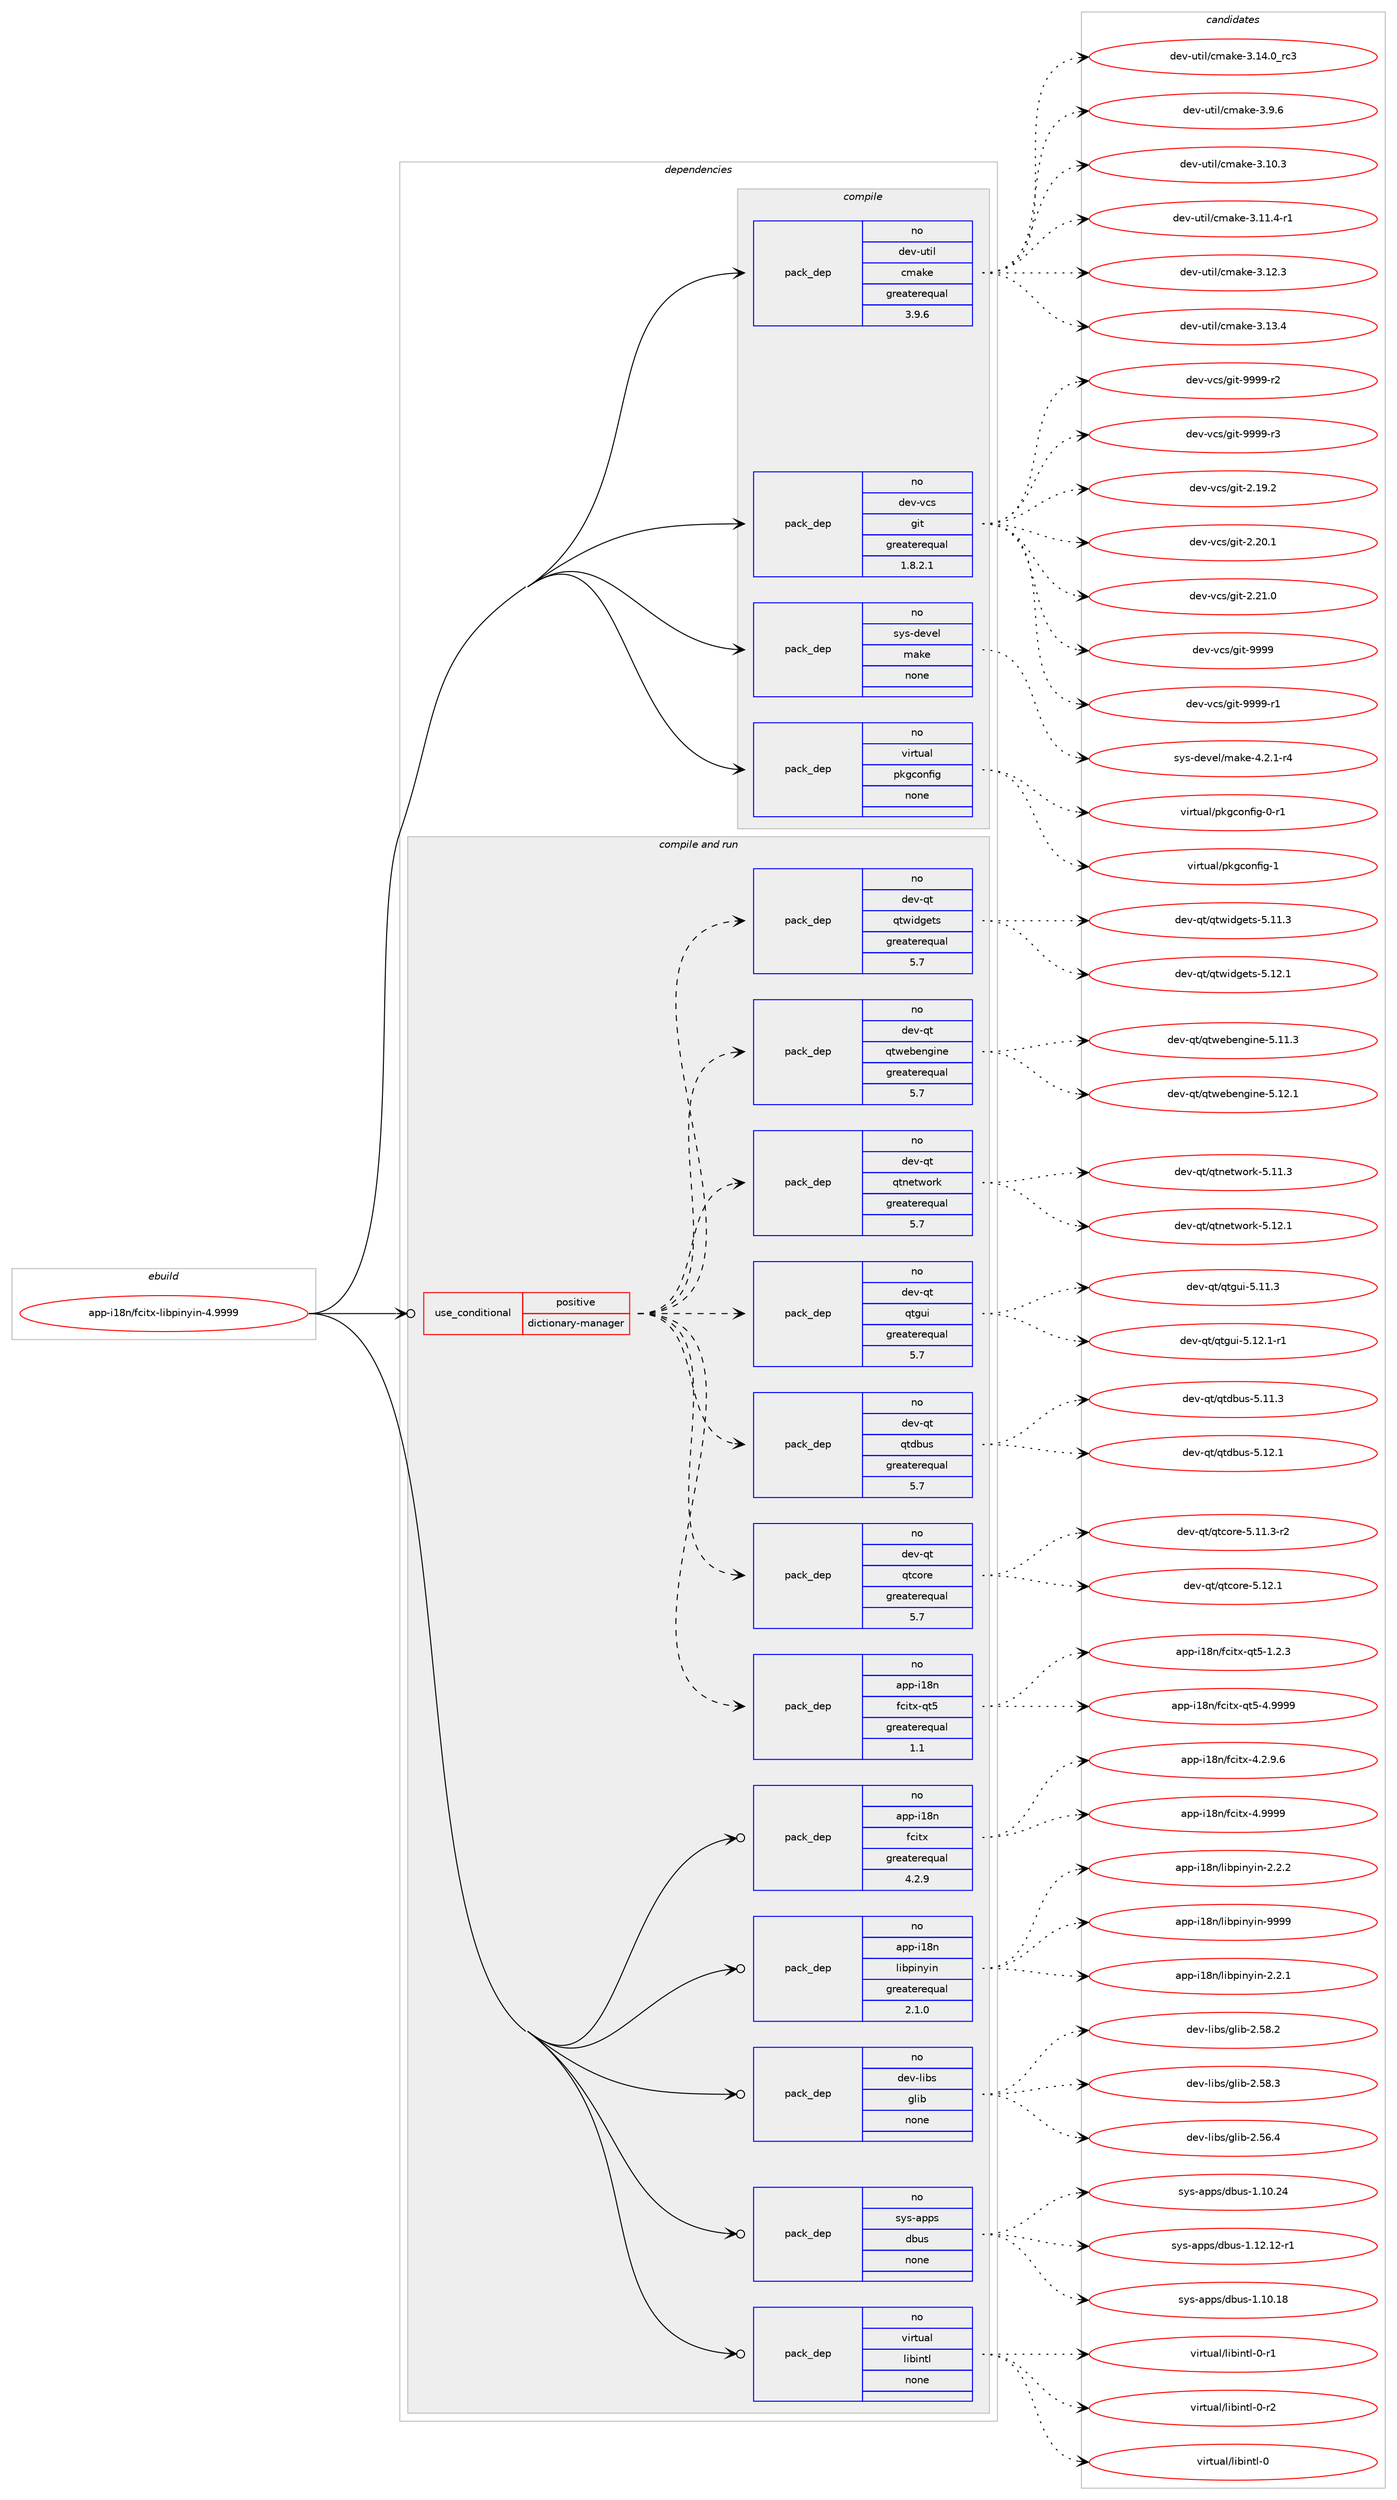 digraph prolog {

# *************
# Graph options
# *************

newrank=true;
concentrate=true;
compound=true;
graph [rankdir=LR,fontname=Helvetica,fontsize=10,ranksep=1.5];#, ranksep=2.5, nodesep=0.2];
edge  [arrowhead=vee];
node  [fontname=Helvetica,fontsize=10];

# **********
# The ebuild
# **********

subgraph cluster_leftcol {
color=gray;
rank=same;
label=<<i>ebuild</i>>;
id [label="app-i18n/fcitx-libpinyin-4.9999", color=red, width=4, href="../app-i18n/fcitx-libpinyin-4.9999.svg"];
}

# ****************
# The dependencies
# ****************

subgraph cluster_midcol {
color=gray;
label=<<i>dependencies</i>>;
subgraph cluster_compile {
fillcolor="#eeeeee";
style=filled;
label=<<i>compile</i>>;
subgraph pack921994 {
dependency1294594 [label=<<TABLE BORDER="0" CELLBORDER="1" CELLSPACING="0" CELLPADDING="4" WIDTH="220"><TR><TD ROWSPAN="6" CELLPADDING="30">pack_dep</TD></TR><TR><TD WIDTH="110">no</TD></TR><TR><TD>dev-util</TD></TR><TR><TD>cmake</TD></TR><TR><TD>greaterequal</TD></TR><TR><TD>3.9.6</TD></TR></TABLE>>, shape=none, color=blue];
}
id:e -> dependency1294594:w [weight=20,style="solid",arrowhead="vee"];
subgraph pack921995 {
dependency1294595 [label=<<TABLE BORDER="0" CELLBORDER="1" CELLSPACING="0" CELLPADDING="4" WIDTH="220"><TR><TD ROWSPAN="6" CELLPADDING="30">pack_dep</TD></TR><TR><TD WIDTH="110">no</TD></TR><TR><TD>dev-vcs</TD></TR><TR><TD>git</TD></TR><TR><TD>greaterequal</TD></TR><TR><TD>1.8.2.1</TD></TR></TABLE>>, shape=none, color=blue];
}
id:e -> dependency1294595:w [weight=20,style="solid",arrowhead="vee"];
subgraph pack921996 {
dependency1294596 [label=<<TABLE BORDER="0" CELLBORDER="1" CELLSPACING="0" CELLPADDING="4" WIDTH="220"><TR><TD ROWSPAN="6" CELLPADDING="30">pack_dep</TD></TR><TR><TD WIDTH="110">no</TD></TR><TR><TD>sys-devel</TD></TR><TR><TD>make</TD></TR><TR><TD>none</TD></TR><TR><TD></TD></TR></TABLE>>, shape=none, color=blue];
}
id:e -> dependency1294596:w [weight=20,style="solid",arrowhead="vee"];
subgraph pack921997 {
dependency1294597 [label=<<TABLE BORDER="0" CELLBORDER="1" CELLSPACING="0" CELLPADDING="4" WIDTH="220"><TR><TD ROWSPAN="6" CELLPADDING="30">pack_dep</TD></TR><TR><TD WIDTH="110">no</TD></TR><TR><TD>virtual</TD></TR><TR><TD>pkgconfig</TD></TR><TR><TD>none</TD></TR><TR><TD></TD></TR></TABLE>>, shape=none, color=blue];
}
id:e -> dependency1294597:w [weight=20,style="solid",arrowhead="vee"];
}
subgraph cluster_compileandrun {
fillcolor="#eeeeee";
style=filled;
label=<<i>compile and run</i>>;
subgraph cond352501 {
dependency1294598 [label=<<TABLE BORDER="0" CELLBORDER="1" CELLSPACING="0" CELLPADDING="4"><TR><TD ROWSPAN="3" CELLPADDING="10">use_conditional</TD></TR><TR><TD>positive</TD></TR><TR><TD>dictionary-manager</TD></TR></TABLE>>, shape=none, color=red];
subgraph pack921998 {
dependency1294599 [label=<<TABLE BORDER="0" CELLBORDER="1" CELLSPACING="0" CELLPADDING="4" WIDTH="220"><TR><TD ROWSPAN="6" CELLPADDING="30">pack_dep</TD></TR><TR><TD WIDTH="110">no</TD></TR><TR><TD>app-i18n</TD></TR><TR><TD>fcitx-qt5</TD></TR><TR><TD>greaterequal</TD></TR><TR><TD>1.1</TD></TR></TABLE>>, shape=none, color=blue];
}
dependency1294598:e -> dependency1294599:w [weight=20,style="dashed",arrowhead="vee"];
subgraph pack921999 {
dependency1294600 [label=<<TABLE BORDER="0" CELLBORDER="1" CELLSPACING="0" CELLPADDING="4" WIDTH="220"><TR><TD ROWSPAN="6" CELLPADDING="30">pack_dep</TD></TR><TR><TD WIDTH="110">no</TD></TR><TR><TD>dev-qt</TD></TR><TR><TD>qtcore</TD></TR><TR><TD>greaterequal</TD></TR><TR><TD>5.7</TD></TR></TABLE>>, shape=none, color=blue];
}
dependency1294598:e -> dependency1294600:w [weight=20,style="dashed",arrowhead="vee"];
subgraph pack922000 {
dependency1294601 [label=<<TABLE BORDER="0" CELLBORDER="1" CELLSPACING="0" CELLPADDING="4" WIDTH="220"><TR><TD ROWSPAN="6" CELLPADDING="30">pack_dep</TD></TR><TR><TD WIDTH="110">no</TD></TR><TR><TD>dev-qt</TD></TR><TR><TD>qtdbus</TD></TR><TR><TD>greaterequal</TD></TR><TR><TD>5.7</TD></TR></TABLE>>, shape=none, color=blue];
}
dependency1294598:e -> dependency1294601:w [weight=20,style="dashed",arrowhead="vee"];
subgraph pack922001 {
dependency1294602 [label=<<TABLE BORDER="0" CELLBORDER="1" CELLSPACING="0" CELLPADDING="4" WIDTH="220"><TR><TD ROWSPAN="6" CELLPADDING="30">pack_dep</TD></TR><TR><TD WIDTH="110">no</TD></TR><TR><TD>dev-qt</TD></TR><TR><TD>qtgui</TD></TR><TR><TD>greaterequal</TD></TR><TR><TD>5.7</TD></TR></TABLE>>, shape=none, color=blue];
}
dependency1294598:e -> dependency1294602:w [weight=20,style="dashed",arrowhead="vee"];
subgraph pack922002 {
dependency1294603 [label=<<TABLE BORDER="0" CELLBORDER="1" CELLSPACING="0" CELLPADDING="4" WIDTH="220"><TR><TD ROWSPAN="6" CELLPADDING="30">pack_dep</TD></TR><TR><TD WIDTH="110">no</TD></TR><TR><TD>dev-qt</TD></TR><TR><TD>qtnetwork</TD></TR><TR><TD>greaterequal</TD></TR><TR><TD>5.7</TD></TR></TABLE>>, shape=none, color=blue];
}
dependency1294598:e -> dependency1294603:w [weight=20,style="dashed",arrowhead="vee"];
subgraph pack922003 {
dependency1294604 [label=<<TABLE BORDER="0" CELLBORDER="1" CELLSPACING="0" CELLPADDING="4" WIDTH="220"><TR><TD ROWSPAN="6" CELLPADDING="30">pack_dep</TD></TR><TR><TD WIDTH="110">no</TD></TR><TR><TD>dev-qt</TD></TR><TR><TD>qtwebengine</TD></TR><TR><TD>greaterequal</TD></TR><TR><TD>5.7</TD></TR></TABLE>>, shape=none, color=blue];
}
dependency1294598:e -> dependency1294604:w [weight=20,style="dashed",arrowhead="vee"];
subgraph pack922004 {
dependency1294605 [label=<<TABLE BORDER="0" CELLBORDER="1" CELLSPACING="0" CELLPADDING="4" WIDTH="220"><TR><TD ROWSPAN="6" CELLPADDING="30">pack_dep</TD></TR><TR><TD WIDTH="110">no</TD></TR><TR><TD>dev-qt</TD></TR><TR><TD>qtwidgets</TD></TR><TR><TD>greaterequal</TD></TR><TR><TD>5.7</TD></TR></TABLE>>, shape=none, color=blue];
}
dependency1294598:e -> dependency1294605:w [weight=20,style="dashed",arrowhead="vee"];
}
id:e -> dependency1294598:w [weight=20,style="solid",arrowhead="odotvee"];
subgraph pack922005 {
dependency1294606 [label=<<TABLE BORDER="0" CELLBORDER="1" CELLSPACING="0" CELLPADDING="4" WIDTH="220"><TR><TD ROWSPAN="6" CELLPADDING="30">pack_dep</TD></TR><TR><TD WIDTH="110">no</TD></TR><TR><TD>app-i18n</TD></TR><TR><TD>fcitx</TD></TR><TR><TD>greaterequal</TD></TR><TR><TD>4.2.9</TD></TR></TABLE>>, shape=none, color=blue];
}
id:e -> dependency1294606:w [weight=20,style="solid",arrowhead="odotvee"];
subgraph pack922006 {
dependency1294607 [label=<<TABLE BORDER="0" CELLBORDER="1" CELLSPACING="0" CELLPADDING="4" WIDTH="220"><TR><TD ROWSPAN="6" CELLPADDING="30">pack_dep</TD></TR><TR><TD WIDTH="110">no</TD></TR><TR><TD>app-i18n</TD></TR><TR><TD>libpinyin</TD></TR><TR><TD>greaterequal</TD></TR><TR><TD>2.1.0</TD></TR></TABLE>>, shape=none, color=blue];
}
id:e -> dependency1294607:w [weight=20,style="solid",arrowhead="odotvee"];
subgraph pack922007 {
dependency1294608 [label=<<TABLE BORDER="0" CELLBORDER="1" CELLSPACING="0" CELLPADDING="4" WIDTH="220"><TR><TD ROWSPAN="6" CELLPADDING="30">pack_dep</TD></TR><TR><TD WIDTH="110">no</TD></TR><TR><TD>dev-libs</TD></TR><TR><TD>glib</TD></TR><TR><TD>none</TD></TR><TR><TD></TD></TR></TABLE>>, shape=none, color=blue];
}
id:e -> dependency1294608:w [weight=20,style="solid",arrowhead="odotvee"];
subgraph pack922008 {
dependency1294609 [label=<<TABLE BORDER="0" CELLBORDER="1" CELLSPACING="0" CELLPADDING="4" WIDTH="220"><TR><TD ROWSPAN="6" CELLPADDING="30">pack_dep</TD></TR><TR><TD WIDTH="110">no</TD></TR><TR><TD>sys-apps</TD></TR><TR><TD>dbus</TD></TR><TR><TD>none</TD></TR><TR><TD></TD></TR></TABLE>>, shape=none, color=blue];
}
id:e -> dependency1294609:w [weight=20,style="solid",arrowhead="odotvee"];
subgraph pack922009 {
dependency1294610 [label=<<TABLE BORDER="0" CELLBORDER="1" CELLSPACING="0" CELLPADDING="4" WIDTH="220"><TR><TD ROWSPAN="6" CELLPADDING="30">pack_dep</TD></TR><TR><TD WIDTH="110">no</TD></TR><TR><TD>virtual</TD></TR><TR><TD>libintl</TD></TR><TR><TD>none</TD></TR><TR><TD></TD></TR></TABLE>>, shape=none, color=blue];
}
id:e -> dependency1294610:w [weight=20,style="solid",arrowhead="odotvee"];
}
subgraph cluster_run {
fillcolor="#eeeeee";
style=filled;
label=<<i>run</i>>;
}
}

# **************
# The candidates
# **************

subgraph cluster_choices {
rank=same;
color=gray;
label=<<i>candidates</i>>;

subgraph choice921994 {
color=black;
nodesep=1;
choice1001011184511711610510847991099710710145514649484651 [label="dev-util/cmake-3.10.3", color=red, width=4,href="../dev-util/cmake-3.10.3.svg"];
choice10010111845117116105108479910997107101455146494946524511449 [label="dev-util/cmake-3.11.4-r1", color=red, width=4,href="../dev-util/cmake-3.11.4-r1.svg"];
choice1001011184511711610510847991099710710145514649504651 [label="dev-util/cmake-3.12.3", color=red, width=4,href="../dev-util/cmake-3.12.3.svg"];
choice1001011184511711610510847991099710710145514649514652 [label="dev-util/cmake-3.13.4", color=red, width=4,href="../dev-util/cmake-3.13.4.svg"];
choice1001011184511711610510847991099710710145514649524648951149951 [label="dev-util/cmake-3.14.0_rc3", color=red, width=4,href="../dev-util/cmake-3.14.0_rc3.svg"];
choice10010111845117116105108479910997107101455146574654 [label="dev-util/cmake-3.9.6", color=red, width=4,href="../dev-util/cmake-3.9.6.svg"];
dependency1294594:e -> choice1001011184511711610510847991099710710145514649484651:w [style=dotted,weight="100"];
dependency1294594:e -> choice10010111845117116105108479910997107101455146494946524511449:w [style=dotted,weight="100"];
dependency1294594:e -> choice1001011184511711610510847991099710710145514649504651:w [style=dotted,weight="100"];
dependency1294594:e -> choice1001011184511711610510847991099710710145514649514652:w [style=dotted,weight="100"];
dependency1294594:e -> choice1001011184511711610510847991099710710145514649524648951149951:w [style=dotted,weight="100"];
dependency1294594:e -> choice10010111845117116105108479910997107101455146574654:w [style=dotted,weight="100"];
}
subgraph choice921995 {
color=black;
nodesep=1;
choice10010111845118991154710310511645504649574650 [label="dev-vcs/git-2.19.2", color=red, width=4,href="../dev-vcs/git-2.19.2.svg"];
choice10010111845118991154710310511645504650484649 [label="dev-vcs/git-2.20.1", color=red, width=4,href="../dev-vcs/git-2.20.1.svg"];
choice10010111845118991154710310511645504650494648 [label="dev-vcs/git-2.21.0", color=red, width=4,href="../dev-vcs/git-2.21.0.svg"];
choice1001011184511899115471031051164557575757 [label="dev-vcs/git-9999", color=red, width=4,href="../dev-vcs/git-9999.svg"];
choice10010111845118991154710310511645575757574511449 [label="dev-vcs/git-9999-r1", color=red, width=4,href="../dev-vcs/git-9999-r1.svg"];
choice10010111845118991154710310511645575757574511450 [label="dev-vcs/git-9999-r2", color=red, width=4,href="../dev-vcs/git-9999-r2.svg"];
choice10010111845118991154710310511645575757574511451 [label="dev-vcs/git-9999-r3", color=red, width=4,href="../dev-vcs/git-9999-r3.svg"];
dependency1294595:e -> choice10010111845118991154710310511645504649574650:w [style=dotted,weight="100"];
dependency1294595:e -> choice10010111845118991154710310511645504650484649:w [style=dotted,weight="100"];
dependency1294595:e -> choice10010111845118991154710310511645504650494648:w [style=dotted,weight="100"];
dependency1294595:e -> choice1001011184511899115471031051164557575757:w [style=dotted,weight="100"];
dependency1294595:e -> choice10010111845118991154710310511645575757574511449:w [style=dotted,weight="100"];
dependency1294595:e -> choice10010111845118991154710310511645575757574511450:w [style=dotted,weight="100"];
dependency1294595:e -> choice10010111845118991154710310511645575757574511451:w [style=dotted,weight="100"];
}
subgraph choice921996 {
color=black;
nodesep=1;
choice1151211154510010111810110847109971071014552465046494511452 [label="sys-devel/make-4.2.1-r4", color=red, width=4,href="../sys-devel/make-4.2.1-r4.svg"];
dependency1294596:e -> choice1151211154510010111810110847109971071014552465046494511452:w [style=dotted,weight="100"];
}
subgraph choice921997 {
color=black;
nodesep=1;
choice11810511411611797108471121071039911111010210510345484511449 [label="virtual/pkgconfig-0-r1", color=red, width=4,href="../virtual/pkgconfig-0-r1.svg"];
choice1181051141161179710847112107103991111101021051034549 [label="virtual/pkgconfig-1", color=red, width=4,href="../virtual/pkgconfig-1.svg"];
dependency1294597:e -> choice11810511411611797108471121071039911111010210510345484511449:w [style=dotted,weight="100"];
dependency1294597:e -> choice1181051141161179710847112107103991111101021051034549:w [style=dotted,weight="100"];
}
subgraph choice921998 {
color=black;
nodesep=1;
choice9711211245105495611047102991051161204511311653454946504651 [label="app-i18n/fcitx-qt5-1.2.3", color=red, width=4,href="../app-i18n/fcitx-qt5-1.2.3.svg"];
choice971121124510549561104710299105116120451131165345524657575757 [label="app-i18n/fcitx-qt5-4.9999", color=red, width=4,href="../app-i18n/fcitx-qt5-4.9999.svg"];
dependency1294599:e -> choice9711211245105495611047102991051161204511311653454946504651:w [style=dotted,weight="100"];
dependency1294599:e -> choice971121124510549561104710299105116120451131165345524657575757:w [style=dotted,weight="100"];
}
subgraph choice921999 {
color=black;
nodesep=1;
choice100101118451131164711311699111114101455346494946514511450 [label="dev-qt/qtcore-5.11.3-r2", color=red, width=4,href="../dev-qt/qtcore-5.11.3-r2.svg"];
choice10010111845113116471131169911111410145534649504649 [label="dev-qt/qtcore-5.12.1", color=red, width=4,href="../dev-qt/qtcore-5.12.1.svg"];
dependency1294600:e -> choice100101118451131164711311699111114101455346494946514511450:w [style=dotted,weight="100"];
dependency1294600:e -> choice10010111845113116471131169911111410145534649504649:w [style=dotted,weight="100"];
}
subgraph choice922000 {
color=black;
nodesep=1;
choice10010111845113116471131161009811711545534649494651 [label="dev-qt/qtdbus-5.11.3", color=red, width=4,href="../dev-qt/qtdbus-5.11.3.svg"];
choice10010111845113116471131161009811711545534649504649 [label="dev-qt/qtdbus-5.12.1", color=red, width=4,href="../dev-qt/qtdbus-5.12.1.svg"];
dependency1294601:e -> choice10010111845113116471131161009811711545534649494651:w [style=dotted,weight="100"];
dependency1294601:e -> choice10010111845113116471131161009811711545534649504649:w [style=dotted,weight="100"];
}
subgraph choice922001 {
color=black;
nodesep=1;
choice100101118451131164711311610311710545534649494651 [label="dev-qt/qtgui-5.11.3", color=red, width=4,href="../dev-qt/qtgui-5.11.3.svg"];
choice1001011184511311647113116103117105455346495046494511449 [label="dev-qt/qtgui-5.12.1-r1", color=red, width=4,href="../dev-qt/qtgui-5.12.1-r1.svg"];
dependency1294602:e -> choice100101118451131164711311610311710545534649494651:w [style=dotted,weight="100"];
dependency1294602:e -> choice1001011184511311647113116103117105455346495046494511449:w [style=dotted,weight="100"];
}
subgraph choice922002 {
color=black;
nodesep=1;
choice100101118451131164711311611010111611911111410745534649494651 [label="dev-qt/qtnetwork-5.11.3", color=red, width=4,href="../dev-qt/qtnetwork-5.11.3.svg"];
choice100101118451131164711311611010111611911111410745534649504649 [label="dev-qt/qtnetwork-5.12.1", color=red, width=4,href="../dev-qt/qtnetwork-5.12.1.svg"];
dependency1294603:e -> choice100101118451131164711311611010111611911111410745534649494651:w [style=dotted,weight="100"];
dependency1294603:e -> choice100101118451131164711311611010111611911111410745534649504649:w [style=dotted,weight="100"];
}
subgraph choice922003 {
color=black;
nodesep=1;
choice10010111845113116471131161191019810111010310511010145534649494651 [label="dev-qt/qtwebengine-5.11.3", color=red, width=4,href="../dev-qt/qtwebengine-5.11.3.svg"];
choice10010111845113116471131161191019810111010310511010145534649504649 [label="dev-qt/qtwebengine-5.12.1", color=red, width=4,href="../dev-qt/qtwebengine-5.12.1.svg"];
dependency1294604:e -> choice10010111845113116471131161191019810111010310511010145534649494651:w [style=dotted,weight="100"];
dependency1294604:e -> choice10010111845113116471131161191019810111010310511010145534649504649:w [style=dotted,weight="100"];
}
subgraph choice922004 {
color=black;
nodesep=1;
choice100101118451131164711311611910510010310111611545534649494651 [label="dev-qt/qtwidgets-5.11.3", color=red, width=4,href="../dev-qt/qtwidgets-5.11.3.svg"];
choice100101118451131164711311611910510010310111611545534649504649 [label="dev-qt/qtwidgets-5.12.1", color=red, width=4,href="../dev-qt/qtwidgets-5.12.1.svg"];
dependency1294605:e -> choice100101118451131164711311611910510010310111611545534649494651:w [style=dotted,weight="100"];
dependency1294605:e -> choice100101118451131164711311611910510010310111611545534649504649:w [style=dotted,weight="100"];
}
subgraph choice922005 {
color=black;
nodesep=1;
choice9711211245105495611047102991051161204552465046574654 [label="app-i18n/fcitx-4.2.9.6", color=red, width=4,href="../app-i18n/fcitx-4.2.9.6.svg"];
choice97112112451054956110471029910511612045524657575757 [label="app-i18n/fcitx-4.9999", color=red, width=4,href="../app-i18n/fcitx-4.9999.svg"];
dependency1294606:e -> choice9711211245105495611047102991051161204552465046574654:w [style=dotted,weight="100"];
dependency1294606:e -> choice97112112451054956110471029910511612045524657575757:w [style=dotted,weight="100"];
}
subgraph choice922006 {
color=black;
nodesep=1;
choice971121124510549561104710810598112105110121105110455046504649 [label="app-i18n/libpinyin-2.2.1", color=red, width=4,href="../app-i18n/libpinyin-2.2.1.svg"];
choice971121124510549561104710810598112105110121105110455046504650 [label="app-i18n/libpinyin-2.2.2", color=red, width=4,href="../app-i18n/libpinyin-2.2.2.svg"];
choice9711211245105495611047108105981121051101211051104557575757 [label="app-i18n/libpinyin-9999", color=red, width=4,href="../app-i18n/libpinyin-9999.svg"];
dependency1294607:e -> choice971121124510549561104710810598112105110121105110455046504649:w [style=dotted,weight="100"];
dependency1294607:e -> choice971121124510549561104710810598112105110121105110455046504650:w [style=dotted,weight="100"];
dependency1294607:e -> choice9711211245105495611047108105981121051101211051104557575757:w [style=dotted,weight="100"];
}
subgraph choice922007 {
color=black;
nodesep=1;
choice1001011184510810598115471031081059845504653544652 [label="dev-libs/glib-2.56.4", color=red, width=4,href="../dev-libs/glib-2.56.4.svg"];
choice1001011184510810598115471031081059845504653564650 [label="dev-libs/glib-2.58.2", color=red, width=4,href="../dev-libs/glib-2.58.2.svg"];
choice1001011184510810598115471031081059845504653564651 [label="dev-libs/glib-2.58.3", color=red, width=4,href="../dev-libs/glib-2.58.3.svg"];
dependency1294608:e -> choice1001011184510810598115471031081059845504653544652:w [style=dotted,weight="100"];
dependency1294608:e -> choice1001011184510810598115471031081059845504653564650:w [style=dotted,weight="100"];
dependency1294608:e -> choice1001011184510810598115471031081059845504653564651:w [style=dotted,weight="100"];
}
subgraph choice922008 {
color=black;
nodesep=1;
choice115121115459711211211547100981171154549464948464956 [label="sys-apps/dbus-1.10.18", color=red, width=4,href="../sys-apps/dbus-1.10.18.svg"];
choice115121115459711211211547100981171154549464948465052 [label="sys-apps/dbus-1.10.24", color=red, width=4,href="../sys-apps/dbus-1.10.24.svg"];
choice1151211154597112112115471009811711545494649504649504511449 [label="sys-apps/dbus-1.12.12-r1", color=red, width=4,href="../sys-apps/dbus-1.12.12-r1.svg"];
dependency1294609:e -> choice115121115459711211211547100981171154549464948464956:w [style=dotted,weight="100"];
dependency1294609:e -> choice115121115459711211211547100981171154549464948465052:w [style=dotted,weight="100"];
dependency1294609:e -> choice1151211154597112112115471009811711545494649504649504511449:w [style=dotted,weight="100"];
}
subgraph choice922009 {
color=black;
nodesep=1;
choice1181051141161179710847108105981051101161084548 [label="virtual/libintl-0", color=red, width=4,href="../virtual/libintl-0.svg"];
choice11810511411611797108471081059810511011610845484511449 [label="virtual/libintl-0-r1", color=red, width=4,href="../virtual/libintl-0-r1.svg"];
choice11810511411611797108471081059810511011610845484511450 [label="virtual/libintl-0-r2", color=red, width=4,href="../virtual/libintl-0-r2.svg"];
dependency1294610:e -> choice1181051141161179710847108105981051101161084548:w [style=dotted,weight="100"];
dependency1294610:e -> choice11810511411611797108471081059810511011610845484511449:w [style=dotted,weight="100"];
dependency1294610:e -> choice11810511411611797108471081059810511011610845484511450:w [style=dotted,weight="100"];
}
}

}
